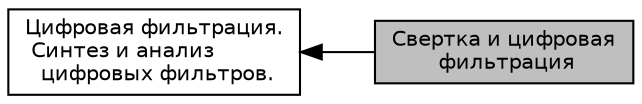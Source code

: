 digraph "Свертка и цифровая фильтрация"
{
  edge [fontname="Helvetica",fontsize="10",labelfontname="Helvetica",labelfontsize="10"];
  node [fontname="Helvetica",fontsize="10",shape=record];
  rankdir=LR;
  Node0 [label="Свертка и цифровая\l фильтрация",height=0.2,width=0.4,color="black", fillcolor="grey75", style="filled", fontcolor="black"];
  Node1 [label="Цифровая фильтрация.\l Синтез и анализ\l цифровых фильтров.",height=0.2,width=0.4,color="black", fillcolor="white", style="filled",URL="$group___f_i_l_t_e_r___g_r_o_u_p.html"];
  Node1->Node0 [shape=plaintext, dir="back", style="solid"];
}
